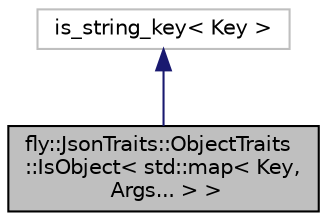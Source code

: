 digraph "fly::JsonTraits::ObjectTraits::IsObject&lt; std::map&lt; Key, Args... &gt; &gt;"
{
 // LATEX_PDF_SIZE
  edge [fontname="Helvetica",fontsize="10",labelfontname="Helvetica",labelfontsize="10"];
  node [fontname="Helvetica",fontsize="10",shape=record];
  Node1 [label="fly::JsonTraits::ObjectTraits\l::IsObject\< std::map\< Key,\l Args... \> \>",height=0.2,width=0.4,color="black", fillcolor="grey75", style="filled", fontcolor="black",tooltip=" "];
  Node2 -> Node1 [dir="back",color="midnightblue",fontsize="10",style="solid",fontname="Helvetica"];
  Node2 [label="is_string_key\< Key \>",height=0.2,width=0.4,color="grey75", fillcolor="white", style="filled",tooltip=" "];
}

